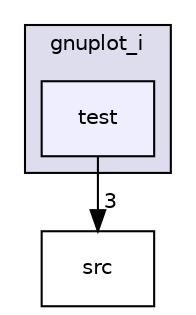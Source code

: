 digraph "Grafica de una funcion/gnuplot_i/test" {
  compound=true
  node [ fontsize="10", fontname="Helvetica"];
  edge [ labelfontsize="10", labelfontname="Helvetica"];
  subgraph clusterdir_d1b75e9ec2c4519906a8fb49bd0ec6bb {
    graph [ bgcolor="#ddddee", pencolor="black", label="gnuplot_i" fontname="Helvetica", fontsize="10", URL="dir_d1b75e9ec2c4519906a8fb49bd0ec6bb.html"]
  dir_b0227b1767aa0de112cd005e15ab5086 [shape=box, label="test", style="filled", fillcolor="#eeeeff", pencolor="black", URL="dir_b0227b1767aa0de112cd005e15ab5086.html"];
  }
  dir_1c236154b7af33454c71cfb1e73c4cf0 [shape=box label="src" URL="dir_1c236154b7af33454c71cfb1e73c4cf0.html"];
  dir_b0227b1767aa0de112cd005e15ab5086->dir_1c236154b7af33454c71cfb1e73c4cf0 [headlabel="3", labeldistance=1.5 headhref="dir_000004_000003.html"];
}
